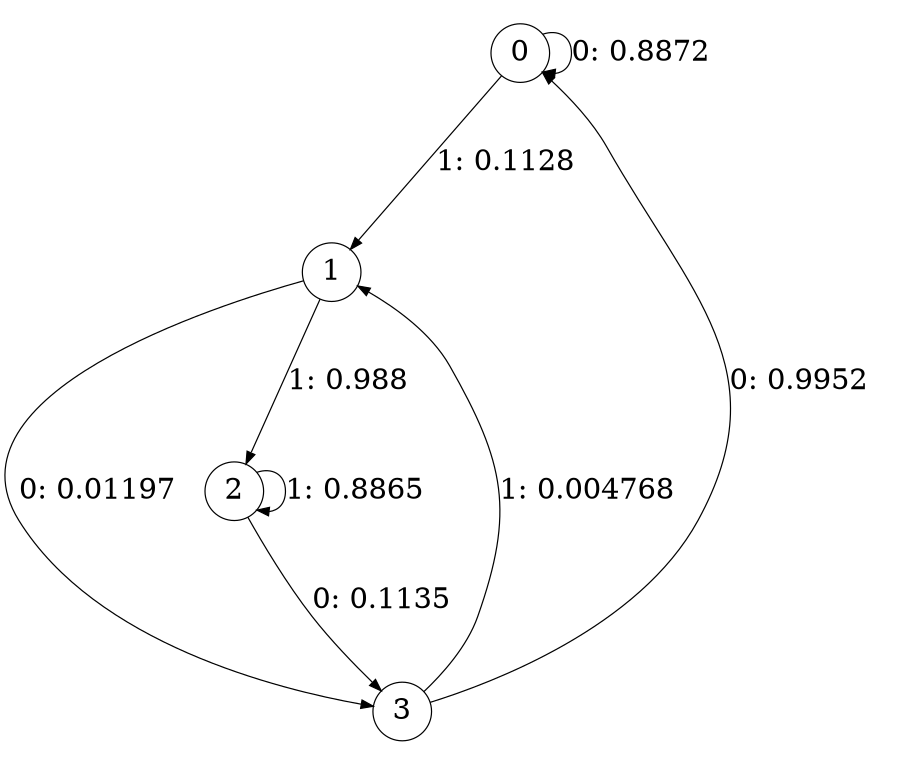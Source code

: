 digraph "ch1_both_grouped_diff_L2" {
size = "6,8.5";
ratio = "fill";
node [shape = circle];
node [fontsize = 24];
edge [fontsize = 24];
0 -> 0 [label = "0: 0.8872   "];
0 -> 1 [label = "1: 0.1128   "];
1 -> 3 [label = "0: 0.01197  "];
1 -> 2 [label = "1: 0.988    "];
2 -> 3 [label = "0: 0.1135   "];
2 -> 2 [label = "1: 0.8865   "];
3 -> 0 [label = "0: 0.9952   "];
3 -> 1 [label = "1: 0.004768  "];
}